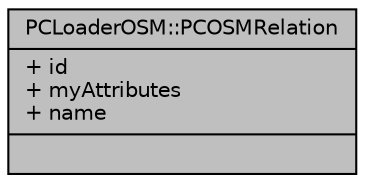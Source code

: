 digraph "PCLoaderOSM::PCOSMRelation"
{
  edge [fontname="Helvetica",fontsize="10",labelfontname="Helvetica",labelfontsize="10"];
  node [fontname="Helvetica",fontsize="10",shape=record];
  Node1 [label="{PCLoaderOSM::PCOSMRelation\n|+ id\l+ myAttributes\l+ name\l|}",height=0.2,width=0.4,color="black", fillcolor="grey75", style="filled", fontcolor="black"];
}
